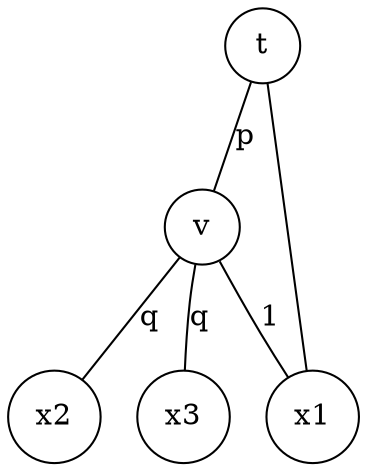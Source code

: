 graph G{
    t  [width=0.5 shape=circle]
    v  [width=0.5 shape=circle]
    x1 [width=0.5 shape=circle]
    x2 [width=0.5 shape=circle]
    x3 [width=0.5 shape=circle]
    t -- v [ label="p" ]
    v -- x1 [ label="1" ]
    v -- x2 [ label="q" ]
    v -- x3 [ label="q" ]
    t -- x1
}